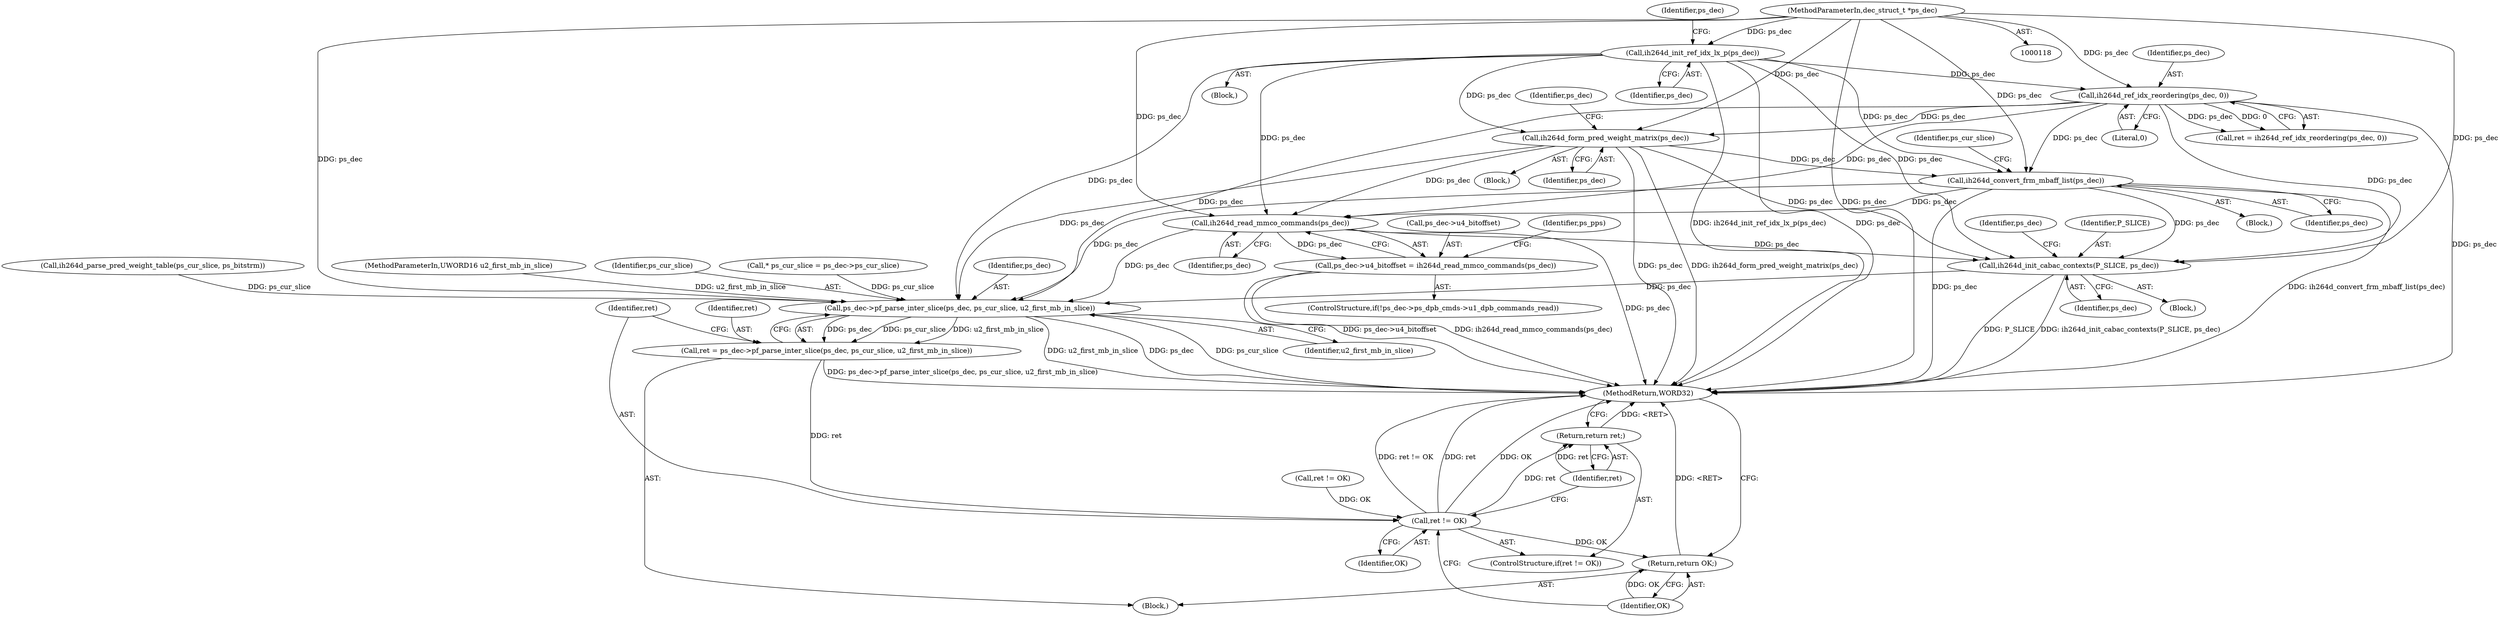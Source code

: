 digraph "0_Android_943323f1d9d3dd5c2634deb26cbe72343ca6b3db_2@pointer" {
"1000668" [label="(Call,ih264d_form_pred_weight_matrix(ps_dec))"];
"1000382" [label="(Call,ih264d_ref_idx_reordering(ps_dec, 0))"];
"1000339" [label="(Call,ih264d_init_ref_idx_lx_p(ps_dec))"];
"1000119" [label="(MethodParameterIn,dec_struct_t *ps_dec)"];
"1000711" [label="(Call,ih264d_convert_frm_mbaff_list(ps_dec))"];
"1000731" [label="(Call,ih264d_read_mmco_commands(ps_dec))"];
"1000727" [label="(Call,ps_dec->u4_bitoffset = ih264d_read_mmco_commands(ps_dec))"];
"1000949" [label="(Call,ih264d_init_cabac_contexts(P_SLICE, ps_dec))"];
"1001013" [label="(Call,ps_dec->pf_parse_inter_slice(ps_dec, ps_cur_slice, u2_first_mb_in_slice))"];
"1001011" [label="(Call,ret = ps_dec->pf_parse_inter_slice(ps_dec, ps_cur_slice, u2_first_mb_in_slice))"];
"1001018" [label="(Call,ret != OK)"];
"1001021" [label="(Return,return ret;)"];
"1001023" [label="(Return,return OK;)"];
"1000659" [label="(Call,ih264d_parse_pred_weight_table(ps_cur_slice, ps_bitstrm))"];
"1000732" [label="(Identifier,ps_dec)"];
"1000720" [label="(ControlStructure,if(!ps_dec->ps_dpb_cmds->u1_dpb_commands_read))"];
"1000951" [label="(Identifier,ps_dec)"];
"1001021" [label="(Return,return ret;)"];
"1000711" [label="(Call,ih264d_convert_frm_mbaff_list(ps_dec))"];
"1001017" [label="(ControlStructure,if(ret != OK))"];
"1001019" [label="(Identifier,ret)"];
"1000340" [label="(Identifier,ps_dec)"];
"1001025" [label="(MethodReturn,WORD32)"];
"1001024" [label="(Identifier,OK)"];
"1000656" [label="(Block,)"];
"1000344" [label="(Identifier,ps_dec)"];
"1000119" [label="(MethodParameterIn,dec_struct_t *ps_dec)"];
"1001013" [label="(Call,ps_dec->pf_parse_inter_slice(ps_dec, ps_cur_slice, u2_first_mb_in_slice))"];
"1000710" [label="(Block,)"];
"1000668" [label="(Call,ih264d_form_pred_weight_matrix(ps_dec))"];
"1001016" [label="(Identifier,u2_first_mb_in_slice)"];
"1000712" [label="(Identifier,ps_dec)"];
"1000716" [label="(Identifier,ps_cur_slice)"];
"1000338" [label="(Block,)"];
"1001011" [label="(Call,ret = ps_dec->pf_parse_inter_slice(ps_dec, ps_cur_slice, u2_first_mb_in_slice))"];
"1000950" [label="(Identifier,P_SLICE)"];
"1001014" [label="(Identifier,ps_dec)"];
"1000936" [label="(Block,)"];
"1000727" [label="(Call,ps_dec->u4_bitoffset = ih264d_read_mmco_commands(ps_dec))"];
"1000120" [label="(MethodParameterIn,UWORD16 u2_first_mb_in_slice)"];
"1001023" [label="(Return,return OK;)"];
"1000383" [label="(Identifier,ps_dec)"];
"1000663" [label="(Call,ret != OK)"];
"1001022" [label="(Identifier,ret)"];
"1001015" [label="(Identifier,ps_cur_slice)"];
"1000382" [label="(Call,ih264d_ref_idx_reordering(ps_dec, 0))"];
"1000949" [label="(Call,ih264d_init_cabac_contexts(P_SLICE, ps_dec))"];
"1000669" [label="(Identifier,ps_dec)"];
"1000672" [label="(Identifier,ps_dec)"];
"1000744" [label="(Identifier,ps_pps)"];
"1000121" [label="(Block,)"];
"1000129" [label="(Call,* ps_cur_slice = ps_dec->ps_cur_slice)"];
"1000731" [label="(Call,ih264d_read_mmco_commands(ps_dec))"];
"1001020" [label="(Identifier,OK)"];
"1000728" [label="(Call,ps_dec->u4_bitoffset)"];
"1000380" [label="(Call,ret = ih264d_ref_idx_reordering(ps_dec, 0))"];
"1000955" [label="(Identifier,ps_dec)"];
"1001018" [label="(Call,ret != OK)"];
"1000384" [label="(Literal,0)"];
"1001012" [label="(Identifier,ret)"];
"1000339" [label="(Call,ih264d_init_ref_idx_lx_p(ps_dec))"];
"1000668" -> "1000656"  [label="AST: "];
"1000668" -> "1000669"  [label="CFG: "];
"1000669" -> "1000668"  [label="AST: "];
"1000672" -> "1000668"  [label="CFG: "];
"1000668" -> "1001025"  [label="DDG: ih264d_form_pred_weight_matrix(ps_dec)"];
"1000668" -> "1001025"  [label="DDG: ps_dec"];
"1000382" -> "1000668"  [label="DDG: ps_dec"];
"1000339" -> "1000668"  [label="DDG: ps_dec"];
"1000119" -> "1000668"  [label="DDG: ps_dec"];
"1000668" -> "1000711"  [label="DDG: ps_dec"];
"1000668" -> "1000731"  [label="DDG: ps_dec"];
"1000668" -> "1000949"  [label="DDG: ps_dec"];
"1000668" -> "1001013"  [label="DDG: ps_dec"];
"1000382" -> "1000380"  [label="AST: "];
"1000382" -> "1000384"  [label="CFG: "];
"1000383" -> "1000382"  [label="AST: "];
"1000384" -> "1000382"  [label="AST: "];
"1000380" -> "1000382"  [label="CFG: "];
"1000382" -> "1001025"  [label="DDG: ps_dec"];
"1000382" -> "1000380"  [label="DDG: ps_dec"];
"1000382" -> "1000380"  [label="DDG: 0"];
"1000339" -> "1000382"  [label="DDG: ps_dec"];
"1000119" -> "1000382"  [label="DDG: ps_dec"];
"1000382" -> "1000711"  [label="DDG: ps_dec"];
"1000382" -> "1000731"  [label="DDG: ps_dec"];
"1000382" -> "1000949"  [label="DDG: ps_dec"];
"1000382" -> "1001013"  [label="DDG: ps_dec"];
"1000339" -> "1000338"  [label="AST: "];
"1000339" -> "1000340"  [label="CFG: "];
"1000340" -> "1000339"  [label="AST: "];
"1000344" -> "1000339"  [label="CFG: "];
"1000339" -> "1001025"  [label="DDG: ih264d_init_ref_idx_lx_p(ps_dec)"];
"1000339" -> "1001025"  [label="DDG: ps_dec"];
"1000119" -> "1000339"  [label="DDG: ps_dec"];
"1000339" -> "1000711"  [label="DDG: ps_dec"];
"1000339" -> "1000731"  [label="DDG: ps_dec"];
"1000339" -> "1000949"  [label="DDG: ps_dec"];
"1000339" -> "1001013"  [label="DDG: ps_dec"];
"1000119" -> "1000118"  [label="AST: "];
"1000119" -> "1001025"  [label="DDG: ps_dec"];
"1000119" -> "1000711"  [label="DDG: ps_dec"];
"1000119" -> "1000731"  [label="DDG: ps_dec"];
"1000119" -> "1000949"  [label="DDG: ps_dec"];
"1000119" -> "1001013"  [label="DDG: ps_dec"];
"1000711" -> "1000710"  [label="AST: "];
"1000711" -> "1000712"  [label="CFG: "];
"1000712" -> "1000711"  [label="AST: "];
"1000716" -> "1000711"  [label="CFG: "];
"1000711" -> "1001025"  [label="DDG: ih264d_convert_frm_mbaff_list(ps_dec)"];
"1000711" -> "1001025"  [label="DDG: ps_dec"];
"1000711" -> "1000731"  [label="DDG: ps_dec"];
"1000711" -> "1000949"  [label="DDG: ps_dec"];
"1000711" -> "1001013"  [label="DDG: ps_dec"];
"1000731" -> "1000727"  [label="AST: "];
"1000731" -> "1000732"  [label="CFG: "];
"1000732" -> "1000731"  [label="AST: "];
"1000727" -> "1000731"  [label="CFG: "];
"1000731" -> "1001025"  [label="DDG: ps_dec"];
"1000731" -> "1000727"  [label="DDG: ps_dec"];
"1000731" -> "1000949"  [label="DDG: ps_dec"];
"1000731" -> "1001013"  [label="DDG: ps_dec"];
"1000727" -> "1000720"  [label="AST: "];
"1000728" -> "1000727"  [label="AST: "];
"1000744" -> "1000727"  [label="CFG: "];
"1000727" -> "1001025"  [label="DDG: ih264d_read_mmco_commands(ps_dec)"];
"1000727" -> "1001025"  [label="DDG: ps_dec->u4_bitoffset"];
"1000949" -> "1000936"  [label="AST: "];
"1000949" -> "1000951"  [label="CFG: "];
"1000950" -> "1000949"  [label="AST: "];
"1000951" -> "1000949"  [label="AST: "];
"1000955" -> "1000949"  [label="CFG: "];
"1000949" -> "1001025"  [label="DDG: P_SLICE"];
"1000949" -> "1001025"  [label="DDG: ih264d_init_cabac_contexts(P_SLICE, ps_dec)"];
"1000949" -> "1001013"  [label="DDG: ps_dec"];
"1001013" -> "1001011"  [label="AST: "];
"1001013" -> "1001016"  [label="CFG: "];
"1001014" -> "1001013"  [label="AST: "];
"1001015" -> "1001013"  [label="AST: "];
"1001016" -> "1001013"  [label="AST: "];
"1001011" -> "1001013"  [label="CFG: "];
"1001013" -> "1001025"  [label="DDG: ps_cur_slice"];
"1001013" -> "1001025"  [label="DDG: u2_first_mb_in_slice"];
"1001013" -> "1001025"  [label="DDG: ps_dec"];
"1001013" -> "1001011"  [label="DDG: ps_dec"];
"1001013" -> "1001011"  [label="DDG: ps_cur_slice"];
"1001013" -> "1001011"  [label="DDG: u2_first_mb_in_slice"];
"1000129" -> "1001013"  [label="DDG: ps_cur_slice"];
"1000659" -> "1001013"  [label="DDG: ps_cur_slice"];
"1000120" -> "1001013"  [label="DDG: u2_first_mb_in_slice"];
"1001011" -> "1000121"  [label="AST: "];
"1001012" -> "1001011"  [label="AST: "];
"1001019" -> "1001011"  [label="CFG: "];
"1001011" -> "1001025"  [label="DDG: ps_dec->pf_parse_inter_slice(ps_dec, ps_cur_slice, u2_first_mb_in_slice)"];
"1001011" -> "1001018"  [label="DDG: ret"];
"1001018" -> "1001017"  [label="AST: "];
"1001018" -> "1001020"  [label="CFG: "];
"1001019" -> "1001018"  [label="AST: "];
"1001020" -> "1001018"  [label="AST: "];
"1001022" -> "1001018"  [label="CFG: "];
"1001024" -> "1001018"  [label="CFG: "];
"1001018" -> "1001025"  [label="DDG: ret != OK"];
"1001018" -> "1001025"  [label="DDG: ret"];
"1001018" -> "1001025"  [label="DDG: OK"];
"1000663" -> "1001018"  [label="DDG: OK"];
"1001018" -> "1001021"  [label="DDG: ret"];
"1001018" -> "1001023"  [label="DDG: OK"];
"1001021" -> "1001017"  [label="AST: "];
"1001021" -> "1001022"  [label="CFG: "];
"1001022" -> "1001021"  [label="AST: "];
"1001025" -> "1001021"  [label="CFG: "];
"1001021" -> "1001025"  [label="DDG: <RET>"];
"1001022" -> "1001021"  [label="DDG: ret"];
"1001023" -> "1000121"  [label="AST: "];
"1001023" -> "1001024"  [label="CFG: "];
"1001024" -> "1001023"  [label="AST: "];
"1001025" -> "1001023"  [label="CFG: "];
"1001023" -> "1001025"  [label="DDG: <RET>"];
"1001024" -> "1001023"  [label="DDG: OK"];
}
